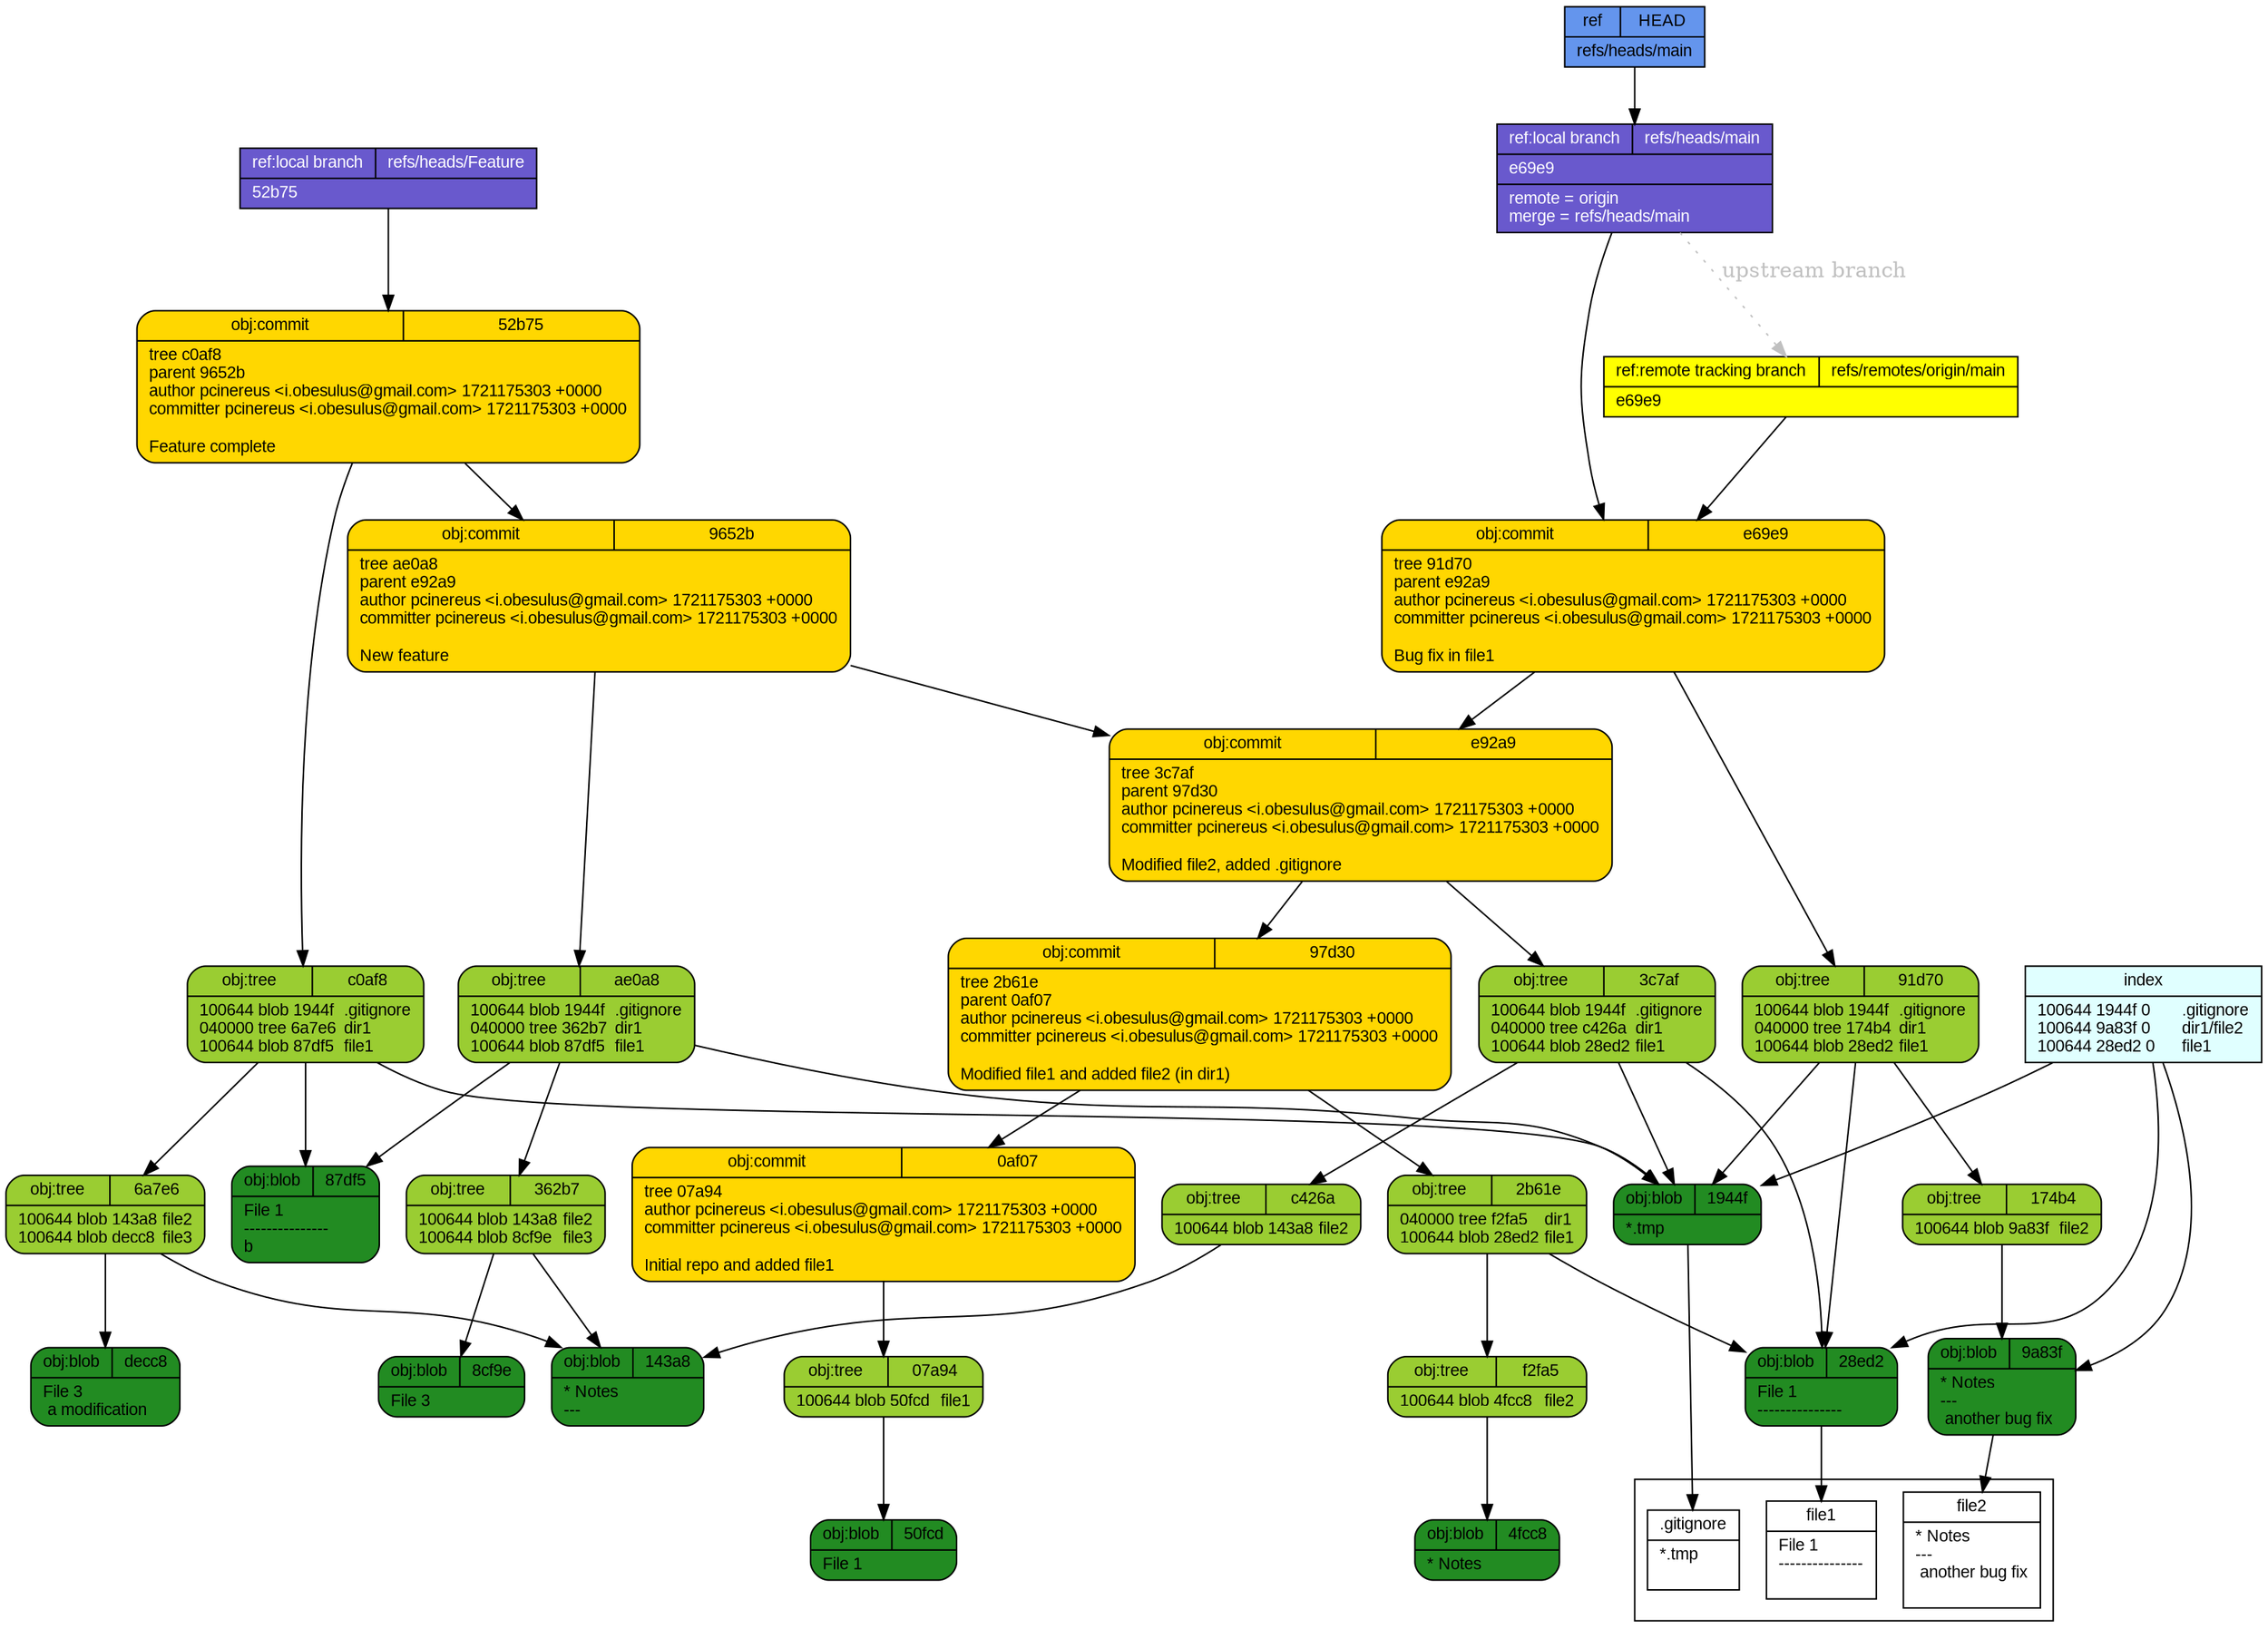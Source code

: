 digraph structs {
  node [shape=record,fontsize=11,fontname="arial"];
  rankdir="TB";
  _f2fa5 [fillcolor="yellowgreen", style="filled,rounded", label="{{obj:tree|f2fa5}|100644\ blob\ 4fcc8\	file2\l}"]  _f2fa5 -> _4fcc8
  _9652b [fillcolor="gold", style="filled,rounded", label="{{obj:commit|9652b}|tree\ ae0a8\lparent\ e92a9\lauthor\ pcinereus\ \<i\.obesulus\@gmail\.com\>\ 1721175303\ \+0000\lcommitter\ pcinereus\ \<i\.obesulus\@gmail\.com\>\ 1721175303\ \+0000\l\lNew\ feature\l}"]  _9652b -> _ae0a8
  _9652b -> _e92a9
  _0af07 [fillcolor="gold", style="filled,rounded", label="{{obj:commit|0af07}|tree\ 07a94\lauthor\ pcinereus\ \<i\.obesulus\@gmail\.com\>\ 1721175303\ \+0000\lcommitter\ pcinereus\ \<i\.obesulus\@gmail\.com\>\ 1721175303\ \+0000\l\lInitial\ repo\ and\ added\ file1\l}"]  _0af07 -> _07a94
  _07a94 [fillcolor="yellowgreen", style="filled,rounded", label="{{obj:tree|07a94}|100644\ blob\ 50fcd\	file1\l}"]  _07a94 -> _50fcd
  _143a8 [fillcolor="forestgreen", style="filled,rounded", label="{{obj:blob|143a8}|\*\ Notes\l\-\-\-\l}"]  _c0af8 [fillcolor="yellowgreen", style="filled,rounded", label="{{obj:tree|c0af8}|100644\ blob\ 1944f\	\.gitignore\l040000\ tree\ 6a7e6\	dir1\l100644\ blob\ 87df5\	file1\l}"]  _c0af8 -> _1944f
  _c0af8 -> _6a7e6
  _c0af8 -> _87df5
  _4fcc8 [fillcolor="forestgreen", style="filled,rounded", label="{{obj:blob|4fcc8}|\*\ Notes\l}"]  _e69e9 [fillcolor="gold", style="filled,rounded", label="{{obj:commit|e69e9}|tree\ 91d70\lparent\ e92a9\lauthor\ pcinereus\ \<i\.obesulus\@gmail\.com\>\ 1721175303\ \+0000\lcommitter\ pcinereus\ \<i\.obesulus\@gmail\.com\>\ 1721175303\ \+0000\l\lBug\ fix\ in\ file1\l}"]  _e69e9 -> _91d70
  _e69e9 -> _e92a9
  _97d30 [fillcolor="gold", style="filled,rounded", label="{{obj:commit|97d30}|tree\ 2b61e\lparent\ 0af07\lauthor\ pcinereus\ \<i\.obesulus\@gmail\.com\>\ 1721175303\ \+0000\lcommitter\ pcinereus\ \<i\.obesulus\@gmail\.com\>\ 1721175303\ \+0000\l\lModified\ file1\ and\ added\ file2\ \(in\ dir1\)\l}"]  _97d30 -> _2b61e
  _97d30 -> _0af07
  _c426a [fillcolor="yellowgreen", style="filled,rounded", label="{{obj:tree|c426a}|100644\ blob\ 143a8\	file2\l}"]  _c426a -> _143a8
  _1944f [fillcolor="forestgreen", style="filled,rounded", label="{{obj:blob|1944f}|\*\.tmp\l}"]  _50fcd [fillcolor="forestgreen", style="filled,rounded", label="{{obj:blob|50fcd}|File\ 1\l}"]  _8cf9e [fillcolor="forestgreen", style="filled,rounded", label="{{obj:blob|8cf9e}|File\ 3\l}"]  _91d70 [fillcolor="yellowgreen", style="filled,rounded", label="{{obj:tree|91d70}|100644\ blob\ 1944f\	\.gitignore\l040000\ tree\ 174b4\	dir1\l100644\ blob\ 28ed2\	file1\l}"]  _91d70 -> _1944f
  _91d70 -> _174b4
  _91d70 -> _28ed2
  _9a83f [fillcolor="forestgreen", style="filled,rounded", label="{{obj:blob|9a83f}|\*\ Notes\l\-\-\-\l\ another\ bug\ fix\l}"]  _ae0a8 [fillcolor="yellowgreen", style="filled,rounded", label="{{obj:tree|ae0a8}|100644\ blob\ 1944f\	\.gitignore\l040000\ tree\ 362b7\	dir1\l100644\ blob\ 87df5\	file1\l}"]  _ae0a8 -> _1944f
  _ae0a8 -> _362b7
  _ae0a8 -> _87df5
  _e92a9 [fillcolor="gold", style="filled,rounded", label="{{obj:commit|e92a9}|tree\ 3c7af\lparent\ 97d30\lauthor\ pcinereus\ \<i\.obesulus\@gmail\.com\>\ 1721175303\ \+0000\lcommitter\ pcinereus\ \<i\.obesulus\@gmail\.com\>\ 1721175303\ \+0000\l\lModified\ file2\,\ added\ \.gitignore\l}"]  _e92a9 -> _3c7af
  _e92a9 -> _97d30
  _2b61e [fillcolor="yellowgreen", style="filled,rounded", label="{{obj:tree|2b61e}|040000\ tree\ f2fa5\	dir1\l100644\ blob\ 28ed2\	file1\l}"]  _2b61e -> _f2fa5
  _2b61e -> _28ed2
  _87df5 [fillcolor="forestgreen", style="filled,rounded", label="{{obj:blob|87df5}|File\ 1\l\-\-\-\-\-\-\-\-\-\-\-\-\-\-\-\lb\l}"]  _362b7 [fillcolor="yellowgreen", style="filled,rounded", label="{{obj:tree|362b7}|100644\ blob\ 143a8\	file2\l100644\ blob\ 8cf9e\	file3\l}"]  _362b7 -> _143a8
  _362b7 -> _8cf9e
  _3c7af [fillcolor="yellowgreen", style="filled,rounded", label="{{obj:tree|3c7af}|100644\ blob\ 1944f\	\.gitignore\l040000\ tree\ c426a\	dir1\l100644\ blob\ 28ed2\	file1\l}"]  _3c7af -> _1944f
  _3c7af -> _c426a
  _3c7af -> _28ed2
  _28ed2 [fillcolor="forestgreen", style="filled,rounded", label="{{obj:blob|28ed2}|File\ 1\l\-\-\-\-\-\-\-\-\-\-\-\-\-\-\-\l}"]  _6a7e6 [fillcolor="yellowgreen", style="filled,rounded", label="{{obj:tree|6a7e6}|100644\ blob\ 143a8\	file2\l100644\ blob\ decc8\	file3\l}"]  _6a7e6 -> _143a8
  _6a7e6 -> _decc8
  _174b4 [fillcolor="yellowgreen", style="filled,rounded", label="{{obj:tree|174b4}|100644\ blob\ 9a83f\	file2\l}"]  _174b4 -> _9a83f
  _decc8 [fillcolor="forestgreen", style="filled,rounded", label="{{obj:blob|decc8}|File\ 3\l\ a\ modification\l}"]  _52b75 [fillcolor="gold", style="filled,rounded", label="{{obj:commit|52b75}|tree\ c0af8\lparent\ 9652b\lauthor\ pcinereus\ \<i\.obesulus\@gmail\.com\>\ 1721175303\ \+0000\lcommitter\ pcinereus\ \<i\.obesulus\@gmail\.com\>\ 1721175303\ \+0000\l\lFeature\ complete\l}"]  _52b75 -> _c0af8
  _52b75 -> _9652b
  _refs___heads___Feature [style=filled, fillcolor=slateblue3, fontcolor = white,  label="{{ref:local branch|refs\/heads\/Feature}|52b75\l}"]
  _refs___heads___Feature -> _52b75
  _refs___heads___main -> _refs___remotes___origin___main [style=dotted, color=gray, fontcolor=gray, label="upstream branch"]
  _refs___heads___main [style=filled, fillcolor=slateblue3, fontcolor = white,  label="{{ref:local branch|refs\/heads\/main}|e69e9\l|remote\ \=\ origin\lmerge\ \=\ refs\/heads\/main\l}"]
  _refs___heads___main -> _e69e9
  _refs___remotes___origin___main [style=filled, fillcolor=yellow, fontcolor = black,  label="{{ref:remote tracking branch|refs\/remotes\/origin\/main}|e69e9\l}"]
  _refs___remotes___origin___main -> _e69e9
  _HEAD [style=filled, fillcolor=cornflowerblue, fontcolor=black,  label="{{ref|HEAD}|refs\/heads\/main\l}"]
  _HEAD -> _refs___heads___main
  index -> _1944f
  index -> _9a83f
  index -> _28ed2
  index [style=filled, fillcolor=lightcyan, label="{{index}|100644\ 1944f\ 0\	\.gitignore\l100644\ 9a83f\ 0\	dir1\/file2\l100644\ 28ed2\ 0\	file1\l}"]
subgraph cluster_1 {rank=sink  _gitignore [fillcolor="white", label="{{.gitignore}|*.tmp\l\l}"] 
  _file2 [fillcolor="white", label="{{file2}|* Notes\l---\l another bug fix\l\l}"] 
  _file1 [fillcolor="white", label="{{file1}|File 1\l---------------\l\l}"] 
}
 _1944f -> _gitignore
 _9a83f -> _file2
 _28ed2 -> _file1
}
